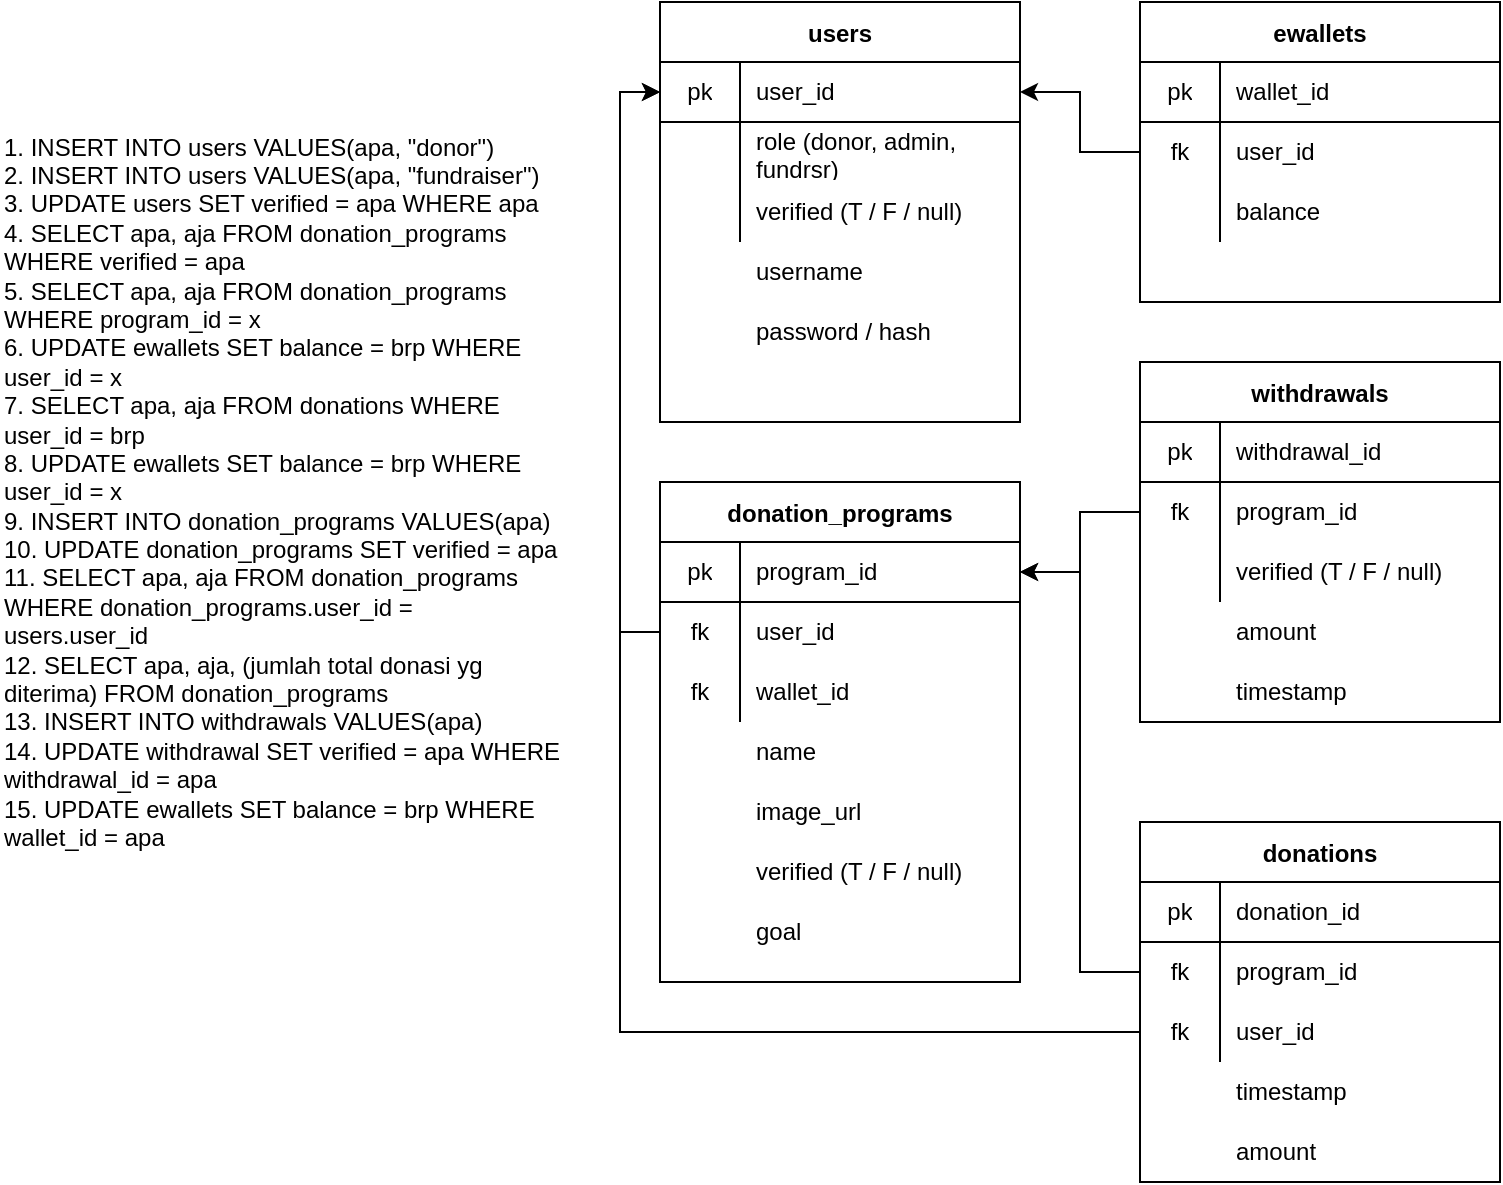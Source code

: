 <mxfile version="14.9.4" type="device"><diagram id="EUw-It-gaYHAgssn2J-O" name="Page-1"><mxGraphModel dx="824" dy="680" grid="1" gridSize="10" guides="1" tooltips="1" connect="1" arrows="1" fold="1" page="1" pageScale="1" pageWidth="850" pageHeight="1100" math="0" shadow="0"><root><mxCell id="0"/><mxCell id="1" parent="0"/><mxCell id="Jzd1H7l2kzL9nQGSeCWF-11" value="users" style="shape=table;startSize=30;container=1;collapsible=0;childLayout=tableLayout;fixedRows=1;rowLines=0;fontStyle=1;align=center;pointerEvents=1;" vertex="1" parent="1"><mxGeometry x="390" y="40" width="180" height="210" as="geometry"/></mxCell><mxCell id="Jzd1H7l2kzL9nQGSeCWF-12" value="" style="shape=partialRectangle;html=1;whiteSpace=wrap;collapsible=0;dropTarget=0;pointerEvents=1;fillColor=none;top=0;left=0;bottom=1;right=0;points=[[0,0.5],[1,0.5]];portConstraint=eastwest;" vertex="1" parent="Jzd1H7l2kzL9nQGSeCWF-11"><mxGeometry y="30" width="180" height="30" as="geometry"/></mxCell><mxCell id="Jzd1H7l2kzL9nQGSeCWF-13" value="pk" style="shape=partialRectangle;html=1;whiteSpace=wrap;connectable=0;fillColor=none;top=0;left=0;bottom=0;right=0;overflow=hidden;pointerEvents=1;" vertex="1" parent="Jzd1H7l2kzL9nQGSeCWF-12"><mxGeometry width="40" height="30" as="geometry"/></mxCell><mxCell id="Jzd1H7l2kzL9nQGSeCWF-14" value="user_id" style="shape=partialRectangle;html=1;whiteSpace=wrap;connectable=0;fillColor=none;top=0;left=0;bottom=0;right=0;align=left;spacingLeft=6;overflow=hidden;pointerEvents=1;" vertex="1" parent="Jzd1H7l2kzL9nQGSeCWF-12"><mxGeometry x="40" width="140" height="30" as="geometry"/></mxCell><mxCell id="Jzd1H7l2kzL9nQGSeCWF-15" value="" style="shape=partialRectangle;html=1;whiteSpace=wrap;collapsible=0;dropTarget=0;pointerEvents=1;fillColor=none;top=0;left=0;bottom=0;right=0;points=[[0,0.5],[1,0.5]];portConstraint=eastwest;" vertex="1" parent="Jzd1H7l2kzL9nQGSeCWF-11"><mxGeometry y="60" width="180" height="30" as="geometry"/></mxCell><mxCell id="Jzd1H7l2kzL9nQGSeCWF-16" value="" style="shape=partialRectangle;html=1;whiteSpace=wrap;connectable=0;fillColor=none;top=0;left=0;bottom=0;right=0;overflow=hidden;pointerEvents=1;" vertex="1" parent="Jzd1H7l2kzL9nQGSeCWF-15"><mxGeometry width="40" height="30" as="geometry"/></mxCell><mxCell id="Jzd1H7l2kzL9nQGSeCWF-17" value="role (donor&lt;span&gt;&lt;/span&gt;, admin, fundrsr)" style="shape=partialRectangle;html=1;whiteSpace=wrap;connectable=0;fillColor=none;top=0;left=0;bottom=0;right=0;align=left;spacingLeft=6;overflow=hidden;pointerEvents=1;" vertex="1" parent="Jzd1H7l2kzL9nQGSeCWF-15"><mxGeometry x="40" width="140" height="30" as="geometry"/></mxCell><mxCell id="Jzd1H7l2kzL9nQGSeCWF-18" value="" style="shape=partialRectangle;html=1;whiteSpace=wrap;collapsible=0;dropTarget=0;pointerEvents=1;fillColor=none;top=0;left=0;bottom=0;right=0;points=[[0,0.5],[1,0.5]];portConstraint=eastwest;" vertex="1" parent="Jzd1H7l2kzL9nQGSeCWF-11"><mxGeometry y="90" width="180" height="30" as="geometry"/></mxCell><mxCell id="Jzd1H7l2kzL9nQGSeCWF-19" value="" style="shape=partialRectangle;html=1;whiteSpace=wrap;connectable=0;fillColor=none;top=0;left=0;bottom=0;right=0;overflow=hidden;pointerEvents=1;" vertex="1" parent="Jzd1H7l2kzL9nQGSeCWF-18"><mxGeometry width="40" height="30" as="geometry"/></mxCell><mxCell id="Jzd1H7l2kzL9nQGSeCWF-20" value="verified (T / F / null)" style="shape=partialRectangle;html=1;whiteSpace=wrap;connectable=0;fillColor=none;top=0;left=0;bottom=0;right=0;align=left;spacingLeft=6;overflow=hidden;pointerEvents=1;" vertex="1" parent="Jzd1H7l2kzL9nQGSeCWF-18"><mxGeometry x="40" width="140" height="30" as="geometry"/></mxCell><mxCell id="Jzd1H7l2kzL9nQGSeCWF-21" value="ewallets" style="shape=table;startSize=30;container=1;collapsible=0;childLayout=tableLayout;fixedRows=1;rowLines=0;fontStyle=1;align=center;pointerEvents=1;" vertex="1" parent="1"><mxGeometry x="630" y="40" width="180" height="150" as="geometry"/></mxCell><mxCell id="Jzd1H7l2kzL9nQGSeCWF-22" value="" style="shape=partialRectangle;html=1;whiteSpace=wrap;collapsible=0;dropTarget=0;pointerEvents=1;fillColor=none;top=0;left=0;bottom=1;right=0;points=[[0,0.5],[1,0.5]];portConstraint=eastwest;" vertex="1" parent="Jzd1H7l2kzL9nQGSeCWF-21"><mxGeometry y="30" width="180" height="30" as="geometry"/></mxCell><mxCell id="Jzd1H7l2kzL9nQGSeCWF-23" value="pk" style="shape=partialRectangle;html=1;whiteSpace=wrap;connectable=0;fillColor=none;top=0;left=0;bottom=0;right=0;overflow=hidden;pointerEvents=1;" vertex="1" parent="Jzd1H7l2kzL9nQGSeCWF-22"><mxGeometry width="40" height="30" as="geometry"/></mxCell><mxCell id="Jzd1H7l2kzL9nQGSeCWF-24" value="&lt;div&gt;wallet_id&lt;/div&gt;" style="shape=partialRectangle;html=1;whiteSpace=wrap;connectable=0;fillColor=none;top=0;left=0;bottom=0;right=0;align=left;spacingLeft=6;overflow=hidden;pointerEvents=1;" vertex="1" parent="Jzd1H7l2kzL9nQGSeCWF-22"><mxGeometry x="40" width="140" height="30" as="geometry"/></mxCell><mxCell id="Jzd1H7l2kzL9nQGSeCWF-25" value="" style="shape=partialRectangle;html=1;whiteSpace=wrap;collapsible=0;dropTarget=0;pointerEvents=1;fillColor=none;top=0;left=0;bottom=0;right=0;points=[[0,0.5],[1,0.5]];portConstraint=eastwest;" vertex="1" parent="Jzd1H7l2kzL9nQGSeCWF-21"><mxGeometry y="60" width="180" height="30" as="geometry"/></mxCell><mxCell id="Jzd1H7l2kzL9nQGSeCWF-26" value="fk" style="shape=partialRectangle;html=1;whiteSpace=wrap;connectable=0;fillColor=none;top=0;left=0;bottom=0;right=0;overflow=hidden;pointerEvents=1;" vertex="1" parent="Jzd1H7l2kzL9nQGSeCWF-25"><mxGeometry width="40" height="30" as="geometry"/></mxCell><mxCell id="Jzd1H7l2kzL9nQGSeCWF-27" value="user_id" style="shape=partialRectangle;html=1;whiteSpace=wrap;connectable=0;fillColor=none;top=0;left=0;bottom=0;right=0;align=left;spacingLeft=6;overflow=hidden;pointerEvents=1;" vertex="1" parent="Jzd1H7l2kzL9nQGSeCWF-25"><mxGeometry x="40" width="140" height="30" as="geometry"/></mxCell><mxCell id="Jzd1H7l2kzL9nQGSeCWF-28" value="" style="shape=partialRectangle;html=1;whiteSpace=wrap;collapsible=0;dropTarget=0;pointerEvents=1;fillColor=none;top=0;left=0;bottom=0;right=0;points=[[0,0.5],[1,0.5]];portConstraint=eastwest;" vertex="1" parent="Jzd1H7l2kzL9nQGSeCWF-21"><mxGeometry y="90" width="180" height="30" as="geometry"/></mxCell><mxCell id="Jzd1H7l2kzL9nQGSeCWF-29" value="" style="shape=partialRectangle;html=1;whiteSpace=wrap;connectable=0;fillColor=none;top=0;left=0;bottom=0;right=0;overflow=hidden;pointerEvents=1;" vertex="1" parent="Jzd1H7l2kzL9nQGSeCWF-28"><mxGeometry width="40" height="30" as="geometry"/></mxCell><mxCell id="Jzd1H7l2kzL9nQGSeCWF-30" value="balance" style="shape=partialRectangle;html=1;whiteSpace=wrap;connectable=0;fillColor=none;top=0;left=0;bottom=0;right=0;align=left;spacingLeft=6;overflow=hidden;pointerEvents=1;" vertex="1" parent="Jzd1H7l2kzL9nQGSeCWF-28"><mxGeometry x="40" width="140" height="30" as="geometry"/></mxCell><mxCell id="Jzd1H7l2kzL9nQGSeCWF-31" value="" style="shape=partialRectangle;html=1;whiteSpace=wrap;connectable=0;fillColor=none;top=0;left=0;bottom=0;right=0;overflow=hidden;pointerEvents=1;" vertex="1" parent="1"><mxGeometry x="390" y="160" width="40" height="30" as="geometry"/></mxCell><mxCell id="Jzd1H7l2kzL9nQGSeCWF-32" value="username" style="shape=partialRectangle;html=1;whiteSpace=wrap;connectable=0;fillColor=none;top=0;left=0;bottom=0;right=0;align=left;spacingLeft=6;overflow=hidden;pointerEvents=1;" vertex="1" parent="1"><mxGeometry x="430" y="160" width="140" height="30" as="geometry"/></mxCell><mxCell id="Jzd1H7l2kzL9nQGSeCWF-45" value="donation_programs" style="shape=table;startSize=30;container=1;collapsible=0;childLayout=tableLayout;fixedRows=1;rowLines=0;fontStyle=1;align=center;pointerEvents=1;" vertex="1" parent="1"><mxGeometry x="390" y="280" width="180" height="250" as="geometry"/></mxCell><mxCell id="Jzd1H7l2kzL9nQGSeCWF-46" value="" style="shape=partialRectangle;html=1;whiteSpace=wrap;collapsible=0;dropTarget=0;pointerEvents=1;fillColor=none;top=0;left=0;bottom=1;right=0;points=[[0,0.5],[1,0.5]];portConstraint=eastwest;" vertex="1" parent="Jzd1H7l2kzL9nQGSeCWF-45"><mxGeometry y="30" width="180" height="30" as="geometry"/></mxCell><mxCell id="Jzd1H7l2kzL9nQGSeCWF-47" value="pk" style="shape=partialRectangle;html=1;whiteSpace=wrap;connectable=0;fillColor=none;top=0;left=0;bottom=0;right=0;overflow=hidden;pointerEvents=1;" vertex="1" parent="Jzd1H7l2kzL9nQGSeCWF-46"><mxGeometry width="40" height="30" as="geometry"/></mxCell><mxCell id="Jzd1H7l2kzL9nQGSeCWF-48" value="program_id" style="shape=partialRectangle;html=1;whiteSpace=wrap;connectable=0;fillColor=none;top=0;left=0;bottom=0;right=0;align=left;spacingLeft=6;overflow=hidden;pointerEvents=1;" vertex="1" parent="Jzd1H7l2kzL9nQGSeCWF-46"><mxGeometry x="40" width="140" height="30" as="geometry"/></mxCell><mxCell id="Jzd1H7l2kzL9nQGSeCWF-49" value="" style="shape=partialRectangle;html=1;whiteSpace=wrap;collapsible=0;dropTarget=0;pointerEvents=1;fillColor=none;top=0;left=0;bottom=0;right=0;points=[[0,0.5],[1,0.5]];portConstraint=eastwest;" vertex="1" parent="Jzd1H7l2kzL9nQGSeCWF-45"><mxGeometry y="60" width="180" height="30" as="geometry"/></mxCell><mxCell id="Jzd1H7l2kzL9nQGSeCWF-50" value="fk" style="shape=partialRectangle;html=1;whiteSpace=wrap;connectable=0;fillColor=none;top=0;left=0;bottom=0;right=0;overflow=hidden;pointerEvents=1;" vertex="1" parent="Jzd1H7l2kzL9nQGSeCWF-49"><mxGeometry width="40" height="30" as="geometry"/></mxCell><mxCell id="Jzd1H7l2kzL9nQGSeCWF-51" value="user_id" style="shape=partialRectangle;html=1;whiteSpace=wrap;connectable=0;fillColor=none;top=0;left=0;bottom=0;right=0;align=left;spacingLeft=6;overflow=hidden;pointerEvents=1;" vertex="1" parent="Jzd1H7l2kzL9nQGSeCWF-49"><mxGeometry x="40" width="140" height="30" as="geometry"/></mxCell><mxCell id="Jzd1H7l2kzL9nQGSeCWF-52" value="" style="shape=partialRectangle;html=1;whiteSpace=wrap;collapsible=0;dropTarget=0;pointerEvents=1;fillColor=none;top=0;left=0;bottom=0;right=0;points=[[0,0.5],[1,0.5]];portConstraint=eastwest;" vertex="1" parent="Jzd1H7l2kzL9nQGSeCWF-45"><mxGeometry y="90" width="180" height="30" as="geometry"/></mxCell><mxCell id="Jzd1H7l2kzL9nQGSeCWF-53" value="fk" style="shape=partialRectangle;html=1;whiteSpace=wrap;connectable=0;fillColor=none;top=0;left=0;bottom=0;right=0;overflow=hidden;pointerEvents=1;" vertex="1" parent="Jzd1H7l2kzL9nQGSeCWF-52"><mxGeometry width="40" height="30" as="geometry"/></mxCell><mxCell id="Jzd1H7l2kzL9nQGSeCWF-54" value="wallet_id" style="shape=partialRectangle;html=1;whiteSpace=wrap;connectable=0;fillColor=none;top=0;left=0;bottom=0;right=0;align=left;spacingLeft=6;overflow=hidden;pointerEvents=1;" vertex="1" parent="Jzd1H7l2kzL9nQGSeCWF-52"><mxGeometry x="40" width="140" height="30" as="geometry"/></mxCell><mxCell id="Jzd1H7l2kzL9nQGSeCWF-55" value="" style="shape=partialRectangle;html=1;whiteSpace=wrap;connectable=0;fillColor=none;top=0;left=0;bottom=0;right=0;overflow=hidden;pointerEvents=1;" vertex="1" parent="1"><mxGeometry x="390" y="490" width="40" height="30" as="geometry"/></mxCell><mxCell id="Jzd1H7l2kzL9nQGSeCWF-56" value="goal" style="shape=partialRectangle;html=1;whiteSpace=wrap;connectable=0;fillColor=none;top=0;left=0;bottom=0;right=0;align=left;spacingLeft=6;overflow=hidden;pointerEvents=1;" vertex="1" parent="1"><mxGeometry x="430" y="490" width="140" height="30" as="geometry"/></mxCell><mxCell id="Jzd1H7l2kzL9nQGSeCWF-58" value="" style="shape=partialRectangle;html=1;whiteSpace=wrap;connectable=0;fillColor=none;top=0;left=0;bottom=0;right=0;overflow=hidden;pointerEvents=1;" vertex="1" parent="1"><mxGeometry x="390" y="400" width="40" height="30" as="geometry"/></mxCell><mxCell id="Jzd1H7l2kzL9nQGSeCWF-59" value="name" style="shape=partialRectangle;html=1;whiteSpace=wrap;connectable=0;fillColor=none;top=0;left=0;bottom=0;right=0;align=left;spacingLeft=6;overflow=hidden;pointerEvents=1;" vertex="1" parent="1"><mxGeometry x="430" y="400" width="140" height="30" as="geometry"/></mxCell><mxCell id="Jzd1H7l2kzL9nQGSeCWF-60" value="withdrawals" style="shape=table;startSize=30;container=1;collapsible=0;childLayout=tableLayout;fixedRows=1;rowLines=0;fontStyle=1;align=center;pointerEvents=1;" vertex="1" parent="1"><mxGeometry x="630" y="220" width="180" height="180" as="geometry"/></mxCell><mxCell id="Jzd1H7l2kzL9nQGSeCWF-61" value="" style="shape=partialRectangle;html=1;whiteSpace=wrap;collapsible=0;dropTarget=0;pointerEvents=1;fillColor=none;top=0;left=0;bottom=1;right=0;points=[[0,0.5],[1,0.5]];portConstraint=eastwest;" vertex="1" parent="Jzd1H7l2kzL9nQGSeCWF-60"><mxGeometry y="30" width="180" height="30" as="geometry"/></mxCell><mxCell id="Jzd1H7l2kzL9nQGSeCWF-62" value="pk" style="shape=partialRectangle;html=1;whiteSpace=wrap;connectable=0;fillColor=none;top=0;left=0;bottom=0;right=0;overflow=hidden;pointerEvents=1;" vertex="1" parent="Jzd1H7l2kzL9nQGSeCWF-61"><mxGeometry width="40" height="30" as="geometry"/></mxCell><mxCell id="Jzd1H7l2kzL9nQGSeCWF-63" value="withdrawal_id" style="shape=partialRectangle;html=1;whiteSpace=wrap;connectable=0;fillColor=none;top=0;left=0;bottom=0;right=0;align=left;spacingLeft=6;overflow=hidden;pointerEvents=1;" vertex="1" parent="Jzd1H7l2kzL9nQGSeCWF-61"><mxGeometry x="40" width="140" height="30" as="geometry"/></mxCell><mxCell id="Jzd1H7l2kzL9nQGSeCWF-64" value="" style="shape=partialRectangle;html=1;whiteSpace=wrap;collapsible=0;dropTarget=0;pointerEvents=1;fillColor=none;top=0;left=0;bottom=0;right=0;points=[[0,0.5],[1,0.5]];portConstraint=eastwest;" vertex="1" parent="Jzd1H7l2kzL9nQGSeCWF-60"><mxGeometry y="60" width="180" height="30" as="geometry"/></mxCell><mxCell id="Jzd1H7l2kzL9nQGSeCWF-65" value="fk" style="shape=partialRectangle;html=1;whiteSpace=wrap;connectable=0;fillColor=none;top=0;left=0;bottom=0;right=0;overflow=hidden;pointerEvents=1;" vertex="1" parent="Jzd1H7l2kzL9nQGSeCWF-64"><mxGeometry width="40" height="30" as="geometry"/></mxCell><mxCell id="Jzd1H7l2kzL9nQGSeCWF-66" value="program_id" style="shape=partialRectangle;html=1;whiteSpace=wrap;connectable=0;fillColor=none;top=0;left=0;bottom=0;right=0;align=left;spacingLeft=6;overflow=hidden;pointerEvents=1;" vertex="1" parent="Jzd1H7l2kzL9nQGSeCWF-64"><mxGeometry x="40" width="140" height="30" as="geometry"/></mxCell><mxCell id="Jzd1H7l2kzL9nQGSeCWF-67" value="" style="shape=partialRectangle;html=1;whiteSpace=wrap;collapsible=0;dropTarget=0;pointerEvents=1;fillColor=none;top=0;left=0;bottom=0;right=0;points=[[0,0.5],[1,0.5]];portConstraint=eastwest;" vertex="1" parent="Jzd1H7l2kzL9nQGSeCWF-60"><mxGeometry y="90" width="180" height="30" as="geometry"/></mxCell><mxCell id="Jzd1H7l2kzL9nQGSeCWF-68" value="" style="shape=partialRectangle;html=1;whiteSpace=wrap;connectable=0;fillColor=none;top=0;left=0;bottom=0;right=0;overflow=hidden;pointerEvents=1;" vertex="1" parent="Jzd1H7l2kzL9nQGSeCWF-67"><mxGeometry width="40" height="30" as="geometry"/></mxCell><mxCell id="Jzd1H7l2kzL9nQGSeCWF-69" value="verified (T / F / null)" style="shape=partialRectangle;html=1;whiteSpace=wrap;connectable=0;fillColor=none;top=0;left=0;bottom=0;right=0;align=left;spacingLeft=6;overflow=hidden;pointerEvents=1;" vertex="1" parent="Jzd1H7l2kzL9nQGSeCWF-67"><mxGeometry x="40" width="140" height="30" as="geometry"/></mxCell><mxCell id="Jzd1H7l2kzL9nQGSeCWF-70" value="" style="shape=partialRectangle;html=1;whiteSpace=wrap;connectable=0;fillColor=none;top=0;left=0;bottom=0;right=0;overflow=hidden;pointerEvents=1;" vertex="1" parent="1"><mxGeometry x="390" y="430" width="40" height="30" as="geometry"/></mxCell><mxCell id="Jzd1H7l2kzL9nQGSeCWF-71" value="image_url" style="shape=partialRectangle;html=1;whiteSpace=wrap;connectable=0;fillColor=none;top=0;left=0;bottom=0;right=0;align=left;spacingLeft=6;overflow=hidden;pointerEvents=1;" vertex="1" parent="1"><mxGeometry x="430" y="430" width="140" height="30" as="geometry"/></mxCell><mxCell id="Jzd1H7l2kzL9nQGSeCWF-72" style="edgeStyle=orthogonalEdgeStyle;rounded=0;orthogonalLoop=1;jettySize=auto;html=1;entryX=0;entryY=0.5;entryDx=0;entryDy=0;" edge="1" parent="1" source="Jzd1H7l2kzL9nQGSeCWF-49" target="Jzd1H7l2kzL9nQGSeCWF-12"><mxGeometry relative="1" as="geometry"/></mxCell><mxCell id="Jzd1H7l2kzL9nQGSeCWF-73" style="edgeStyle=orthogonalEdgeStyle;rounded=0;orthogonalLoop=1;jettySize=auto;html=1;entryX=1;entryY=0.5;entryDx=0;entryDy=0;" edge="1" parent="1" source="Jzd1H7l2kzL9nQGSeCWF-64" target="Jzd1H7l2kzL9nQGSeCWF-46"><mxGeometry relative="1" as="geometry"/></mxCell><mxCell id="Jzd1H7l2kzL9nQGSeCWF-74" value="" style="shape=partialRectangle;html=1;whiteSpace=wrap;connectable=0;fillColor=none;top=0;left=0;bottom=0;right=0;overflow=hidden;pointerEvents=1;" vertex="1" parent="1"><mxGeometry x="630" y="340" width="40" height="30" as="geometry"/></mxCell><mxCell id="Jzd1H7l2kzL9nQGSeCWF-75" value="amount" style="shape=partialRectangle;html=1;whiteSpace=wrap;connectable=0;fillColor=none;top=0;left=0;bottom=0;right=0;align=left;spacingLeft=6;overflow=hidden;pointerEvents=1;" vertex="1" parent="1"><mxGeometry x="670" y="340" width="140" height="30" as="geometry"/></mxCell><mxCell id="Jzd1H7l2kzL9nQGSeCWF-76" value="" style="shape=partialRectangle;html=1;whiteSpace=wrap;connectable=0;fillColor=none;top=0;left=0;bottom=0;right=0;overflow=hidden;pointerEvents=1;" vertex="1" parent="1"><mxGeometry x="630" y="370" width="40" height="30" as="geometry"/></mxCell><mxCell id="Jzd1H7l2kzL9nQGSeCWF-77" value="timestamp" style="shape=partialRectangle;html=1;whiteSpace=wrap;connectable=0;fillColor=none;top=0;left=0;bottom=0;right=0;align=left;spacingLeft=6;overflow=hidden;pointerEvents=1;" vertex="1" parent="1"><mxGeometry x="670" y="370" width="140" height="30" as="geometry"/></mxCell><mxCell id="Jzd1H7l2kzL9nQGSeCWF-78" value="" style="shape=partialRectangle;html=1;whiteSpace=wrap;connectable=0;fillColor=none;top=0;left=0;bottom=0;right=0;overflow=hidden;pointerEvents=1;" vertex="1" parent="1"><mxGeometry x="390" y="460" width="40" height="30" as="geometry"/></mxCell><mxCell id="Jzd1H7l2kzL9nQGSeCWF-79" value="verified (T / F / null)" style="shape=partialRectangle;html=1;whiteSpace=wrap;connectable=0;fillColor=none;top=0;left=0;bottom=0;right=0;align=left;spacingLeft=6;overflow=hidden;pointerEvents=1;" vertex="1" parent="1"><mxGeometry x="430" y="460" width="140" height="30" as="geometry"/></mxCell><mxCell id="Jzd1H7l2kzL9nQGSeCWF-80" value="" style="shape=partialRectangle;html=1;whiteSpace=wrap;connectable=0;fillColor=none;top=0;left=0;bottom=0;right=0;overflow=hidden;pointerEvents=1;" vertex="1" parent="1"><mxGeometry x="390" y="190" width="40" height="30" as="geometry"/></mxCell><mxCell id="Jzd1H7l2kzL9nQGSeCWF-81" value="password / hash" style="shape=partialRectangle;html=1;whiteSpace=wrap;connectable=0;fillColor=none;top=0;left=0;bottom=0;right=0;align=left;spacingLeft=6;overflow=hidden;pointerEvents=1;" vertex="1" parent="1"><mxGeometry x="430" y="190" width="140" height="30" as="geometry"/></mxCell><mxCell id="Jzd1H7l2kzL9nQGSeCWF-85" value="&lt;div align=&quot;left&quot;&gt;1. INSERT INTO users VALUES(apa, &quot;donor&quot;)&lt;/div&gt;&lt;div align=&quot;left&quot;&gt;2. INSERT INTO users VALUES(apa, &quot;fundraiser&quot;)&lt;/div&gt;&lt;div align=&quot;left&quot;&gt;3. UPDATE users SET verified = apa WHERE apa&lt;/div&gt;&lt;div align=&quot;left&quot;&gt;4. SELECT apa, aja FROM donation_programs WHERE verified = apa&lt;br&gt;&lt;/div&gt;&lt;div align=&quot;left&quot;&gt;5. SELECT apa, aja FROM donation_programs WHERE program_id = x&lt;/div&gt;&lt;div align=&quot;left&quot;&gt;6. UPDATE ewallets SET balance = brp WHERE user_id = x&lt;/div&gt;&lt;div align=&quot;left&quot;&gt;7. SELECT apa, aja FROM donations WHERE user_id = brp&lt;br&gt;&lt;/div&gt;&lt;div align=&quot;left&quot;&gt;8. UPDATE ewallets SET balance = brp WHERE user_id = x&lt;/div&gt;&lt;div align=&quot;left&quot;&gt;9. INSERT INTO donation_programs VALUES(apa)&lt;/div&gt;&lt;div align=&quot;left&quot;&gt;10. UPDATE donation_programs SET verified = apa&lt;/div&gt;&lt;div align=&quot;left&quot;&gt;11. SELECT apa, aja FROM donation_programs WHERE donation_programs.user_id = users.user_id&lt;/div&gt;&lt;div align=&quot;left&quot;&gt;12. SELECT apa, aja, (jumlah total donasi yg diterima) FROM donation_programs&lt;br&gt;13. INSERT INTO withdrawals VALUES(apa)&lt;/div&gt;&lt;div align=&quot;left&quot;&gt;14. UPDATE withdrawal SET verified = apa WHERE withdrawal_id = apa&lt;/div&gt;&lt;div align=&quot;left&quot;&gt;15. UPDATE ewallets SET balance = brp WHERE wallet_id = apa&lt;br&gt;&lt;/div&gt;" style="text;html=1;strokeColor=none;fillColor=none;align=left;verticalAlign=middle;whiteSpace=wrap;rounded=0;" vertex="1" parent="1"><mxGeometry x="60" y="50" width="280" height="470" as="geometry"/></mxCell><mxCell id="Jzd1H7l2kzL9nQGSeCWF-86" value="" style="shape=partialRectangle;html=1;whiteSpace=wrap;connectable=0;fillColor=none;top=0;left=0;bottom=0;right=0;overflow=hidden;pointerEvents=1;" vertex="1" parent="1"><mxGeometry x="390" y="220" width="40" height="30" as="geometry"/></mxCell><mxCell id="Jzd1H7l2kzL9nQGSeCWF-87" value="" style="shape=partialRectangle;html=1;whiteSpace=wrap;connectable=0;fillColor=none;top=0;left=0;bottom=0;right=0;align=left;spacingLeft=6;overflow=hidden;pointerEvents=1;" vertex="1" parent="1"><mxGeometry x="430" y="220" width="140" height="30" as="geometry"/></mxCell><mxCell id="Jzd1H7l2kzL9nQGSeCWF-88" style="edgeStyle=orthogonalEdgeStyle;rounded=0;orthogonalLoop=1;jettySize=auto;html=1;entryX=1;entryY=0.5;entryDx=0;entryDy=0;" edge="1" parent="1" source="Jzd1H7l2kzL9nQGSeCWF-25" target="Jzd1H7l2kzL9nQGSeCWF-12"><mxGeometry relative="1" as="geometry"/></mxCell><mxCell id="Jzd1H7l2kzL9nQGSeCWF-89" value="donations" style="shape=table;startSize=30;container=1;collapsible=0;childLayout=tableLayout;fixedRows=1;rowLines=0;fontStyle=1;align=center;pointerEvents=1;" vertex="1" parent="1"><mxGeometry x="630" y="450" width="180" height="180" as="geometry"/></mxCell><mxCell id="Jzd1H7l2kzL9nQGSeCWF-90" value="" style="shape=partialRectangle;html=1;whiteSpace=wrap;collapsible=0;dropTarget=0;pointerEvents=1;fillColor=none;top=0;left=0;bottom=1;right=0;points=[[0,0.5],[1,0.5]];portConstraint=eastwest;" vertex="1" parent="Jzd1H7l2kzL9nQGSeCWF-89"><mxGeometry y="30" width="180" height="30" as="geometry"/></mxCell><mxCell id="Jzd1H7l2kzL9nQGSeCWF-91" value="pk" style="shape=partialRectangle;html=1;whiteSpace=wrap;connectable=0;fillColor=none;top=0;left=0;bottom=0;right=0;overflow=hidden;pointerEvents=1;" vertex="1" parent="Jzd1H7l2kzL9nQGSeCWF-90"><mxGeometry width="40" height="30" as="geometry"/></mxCell><mxCell id="Jzd1H7l2kzL9nQGSeCWF-92" value="donation_id" style="shape=partialRectangle;html=1;whiteSpace=wrap;connectable=0;fillColor=none;top=0;left=0;bottom=0;right=0;align=left;spacingLeft=6;overflow=hidden;pointerEvents=1;" vertex="1" parent="Jzd1H7l2kzL9nQGSeCWF-90"><mxGeometry x="40" width="140" height="30" as="geometry"/></mxCell><mxCell id="Jzd1H7l2kzL9nQGSeCWF-93" value="" style="shape=partialRectangle;html=1;whiteSpace=wrap;collapsible=0;dropTarget=0;pointerEvents=1;fillColor=none;top=0;left=0;bottom=0;right=0;points=[[0,0.5],[1,0.5]];portConstraint=eastwest;" vertex="1" parent="Jzd1H7l2kzL9nQGSeCWF-89"><mxGeometry y="60" width="180" height="30" as="geometry"/></mxCell><mxCell id="Jzd1H7l2kzL9nQGSeCWF-94" value="&lt;div&gt;fk&lt;/div&gt;" style="shape=partialRectangle;html=1;whiteSpace=wrap;connectable=0;fillColor=none;top=0;left=0;bottom=0;right=0;overflow=hidden;pointerEvents=1;" vertex="1" parent="Jzd1H7l2kzL9nQGSeCWF-93"><mxGeometry width="40" height="30" as="geometry"/></mxCell><mxCell id="Jzd1H7l2kzL9nQGSeCWF-95" value="program_id" style="shape=partialRectangle;html=1;whiteSpace=wrap;connectable=0;fillColor=none;top=0;left=0;bottom=0;right=0;align=left;spacingLeft=6;overflow=hidden;pointerEvents=1;" vertex="1" parent="Jzd1H7l2kzL9nQGSeCWF-93"><mxGeometry x="40" width="140" height="30" as="geometry"/></mxCell><mxCell id="Jzd1H7l2kzL9nQGSeCWF-96" value="" style="shape=partialRectangle;html=1;whiteSpace=wrap;collapsible=0;dropTarget=0;pointerEvents=1;fillColor=none;top=0;left=0;bottom=0;right=0;points=[[0,0.5],[1,0.5]];portConstraint=eastwest;" vertex="1" parent="Jzd1H7l2kzL9nQGSeCWF-89"><mxGeometry y="90" width="180" height="30" as="geometry"/></mxCell><mxCell id="Jzd1H7l2kzL9nQGSeCWF-97" value="fk" style="shape=partialRectangle;html=1;whiteSpace=wrap;connectable=0;fillColor=none;top=0;left=0;bottom=0;right=0;overflow=hidden;pointerEvents=1;" vertex="1" parent="Jzd1H7l2kzL9nQGSeCWF-96"><mxGeometry width="40" height="30" as="geometry"/></mxCell><mxCell id="Jzd1H7l2kzL9nQGSeCWF-98" value="user_id" style="shape=partialRectangle;html=1;whiteSpace=wrap;connectable=0;fillColor=none;top=0;left=0;bottom=0;right=0;align=left;spacingLeft=6;overflow=hidden;pointerEvents=1;" vertex="1" parent="Jzd1H7l2kzL9nQGSeCWF-96"><mxGeometry x="40" width="140" height="30" as="geometry"/></mxCell><mxCell id="Jzd1H7l2kzL9nQGSeCWF-99" value="" style="shape=partialRectangle;html=1;whiteSpace=wrap;connectable=0;fillColor=none;top=0;left=0;bottom=0;right=0;overflow=hidden;pointerEvents=1;" vertex="1" parent="1"><mxGeometry x="630" y="570" width="40" height="30" as="geometry"/></mxCell><mxCell id="Jzd1H7l2kzL9nQGSeCWF-100" value="timestamp" style="shape=partialRectangle;html=1;whiteSpace=wrap;connectable=0;fillColor=none;top=0;left=0;bottom=0;right=0;align=left;spacingLeft=6;overflow=hidden;pointerEvents=1;" vertex="1" parent="1"><mxGeometry x="670" y="570" width="140" height="30" as="geometry"/></mxCell><mxCell id="Jzd1H7l2kzL9nQGSeCWF-101" style="edgeStyle=orthogonalEdgeStyle;rounded=0;orthogonalLoop=1;jettySize=auto;html=1;entryX=1;entryY=0.5;entryDx=0;entryDy=0;" edge="1" parent="1" source="Jzd1H7l2kzL9nQGSeCWF-93" target="Jzd1H7l2kzL9nQGSeCWF-46"><mxGeometry relative="1" as="geometry"/></mxCell><mxCell id="Jzd1H7l2kzL9nQGSeCWF-102" value="" style="shape=partialRectangle;html=1;whiteSpace=wrap;connectable=0;fillColor=none;top=0;left=0;bottom=0;right=0;overflow=hidden;pointerEvents=1;" vertex="1" parent="1"><mxGeometry x="630" y="600" width="40" height="30" as="geometry"/></mxCell><mxCell id="Jzd1H7l2kzL9nQGSeCWF-103" value="amount" style="shape=partialRectangle;html=1;whiteSpace=wrap;connectable=0;fillColor=none;top=0;left=0;bottom=0;right=0;align=left;spacingLeft=6;overflow=hidden;pointerEvents=1;" vertex="1" parent="1"><mxGeometry x="670" y="600" width="140" height="30" as="geometry"/></mxCell><mxCell id="Jzd1H7l2kzL9nQGSeCWF-104" style="edgeStyle=orthogonalEdgeStyle;rounded=0;orthogonalLoop=1;jettySize=auto;html=1;entryX=0;entryY=0.5;entryDx=0;entryDy=0;" edge="1" parent="1" source="Jzd1H7l2kzL9nQGSeCWF-96" target="Jzd1H7l2kzL9nQGSeCWF-12"><mxGeometry relative="1" as="geometry"/></mxCell></root></mxGraphModel></diagram></mxfile>